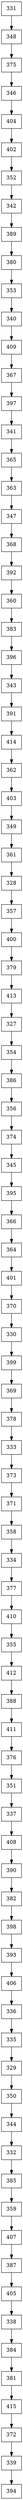 digraph G {
  node [shape=record];
  node0 [label="{331}"];
  node0 -> node1;
  node1 [label="{348}"];
  node1 -> node2;
  node2 [label="{375}"];
  node2 -> node3;
  node3 [label="{346}"];
  node3 -> node4;
  node4 [label="{404}"];
  node4 -> node5;
  node5 [label="{402}"];
  node5 -> node6;
  node6 [label="{352}"];
  node6 -> node7;
  node7 [label="{342}"];
  node7 -> node8;
  node8 [label="{389}"];
  node8 -> node9;
  node9 [label="{380}"];
  node9 -> node10;
  node10 [label="{353}"];
  node10 -> node11;
  node11 [label="{340}"];
  node11 -> node12;
  node12 [label="{409}"];
  node12 -> node13;
  node13 [label="{367}"];
  node13 -> node14;
  node14 [label="{397}"];
  node14 -> node15;
  node15 [label="{341}"];
  node15 -> node16;
  node16 [label="{365}"];
  node16 -> node17;
  node17 [label="{363}"];
  node17 -> node18;
  node18 [label="{347}"];
  node18 -> node19;
  node19 [label="{368}"];
  node19 -> node20;
  node20 [label="{392}"];
  node20 -> node21;
  node21 [label="{360}"];
  node21 -> node22;
  node22 [label="{383}"];
  node22 -> node23;
  node23 [label="{396}"];
  node23 -> node24;
  node24 [label="{343}"];
  node24 -> node25;
  node25 [label="{391}"];
  node25 -> node26;
  node26 [label="{414}"];
  node26 -> node27;
  node27 [label="{362}"];
  node27 -> node28;
  node28 [label="{403}"];
  node28 -> node29;
  node29 [label="{349}"];
  node29 -> node30;
  node30 [label="{361}"];
  node30 -> node31;
  node31 [label="{328}"];
  node31 -> node32;
  node32 [label="{357}"];
  node32 -> node33;
  node33 [label="{400}"];
  node33 -> node34;
  node34 [label="{379}"];
  node34 -> node35;
  node35 [label="{413}"];
  node35 -> node36;
  node36 [label="{327}"];
  node36 -> node37;
  node37 [label="{354}"];
  node37 -> node38;
  node38 [label="{386}"];
  node38 -> node39;
  node39 [label="{356}"];
  node39 -> node40;
  node40 [label="{374}"];
  node40 -> node41;
  node41 [label="{345}"];
  node41 -> node42;
  node42 [label="{395}"];
  node42 -> node43;
  node43 [label="{366}"];
  node43 -> node44;
  node44 [label="{364}"];
  node44 -> node45;
  node45 [label="{401}"];
  node45 -> node46;
  node46 [label="{370}"];
  node46 -> node47;
  node47 [label="{330}"];
  node47 -> node48;
  node48 [label="{399}"];
  node48 -> node49;
  node49 [label="{369}"];
  node49 -> node50;
  node50 [label="{378}"];
  node50 -> node51;
  node51 [label="{333}"];
  node51 -> node52;
  node52 [label="{373}"];
  node52 -> node53;
  node53 [label="{371}"];
  node53 -> node54;
  node54 [label="{358}"];
  node54 -> node55;
  node55 [label="{334}"];
  node55 -> node56;
  node56 [label="{377}"];
  node56 -> node57;
  node57 [label="{410}"];
  node57 -> node58;
  node58 [label="{355}"];
  node58 -> node59;
  node59 [label="{412}"];
  node59 -> node60;
  node60 [label="{388}"];
  node60 -> node61;
  node61 [label="{411}"];
  node61 -> node62;
  node62 [label="{376}"];
  node62 -> node63;
  node63 [label="{351}"];
  node63 -> node64;
  node64 [label="{337}"];
  node64 -> node65;
  node65 [label="{408}"];
  node65 -> node66;
  node66 [label="{390}"];
  node66 -> node67;
  node67 [label="{382}"];
  node67 -> node68;
  node68 [label="{398}"];
  node68 -> node69;
  node69 [label="{393}"];
  node69 -> node70;
  node70 [label="{406}"];
  node70 -> node71;
  node71 [label="{336}"];
  node71 -> node72;
  node72 [label="{335}"];
  node72 -> node73;
  node73 [label="{329}"];
  node73 -> node74;
  node74 [label="{350}"];
  node74 -> node75;
  node75 [label="{344}"];
  node75 -> node76;
  node76 [label="{332}"];
  node76 -> node77;
  node77 [label="{385}"];
  node77 -> node78;
  node78 [label="{359}"];
  node78 -> node79;
  node79 [label="{407}"];
  node79 -> node80;
  node80 [label="{387}"];
  node80 -> node81;
  node81 [label="{405}"];
  node81 -> node82;
  node82 [label="{338}"];
  node82 -> node83;
  node83 [label="{384}"];
  node83 -> node84;
  node84 [label="{381}"];
  node84 -> node85;
  node85 [label="{415}"];
  node85 -> node86;
  node86 [label="{372}"];
  node86 -> node87;
  node87 [label="{339}"];
  node87 -> node88;
  node88 [label="{394}"];
}
